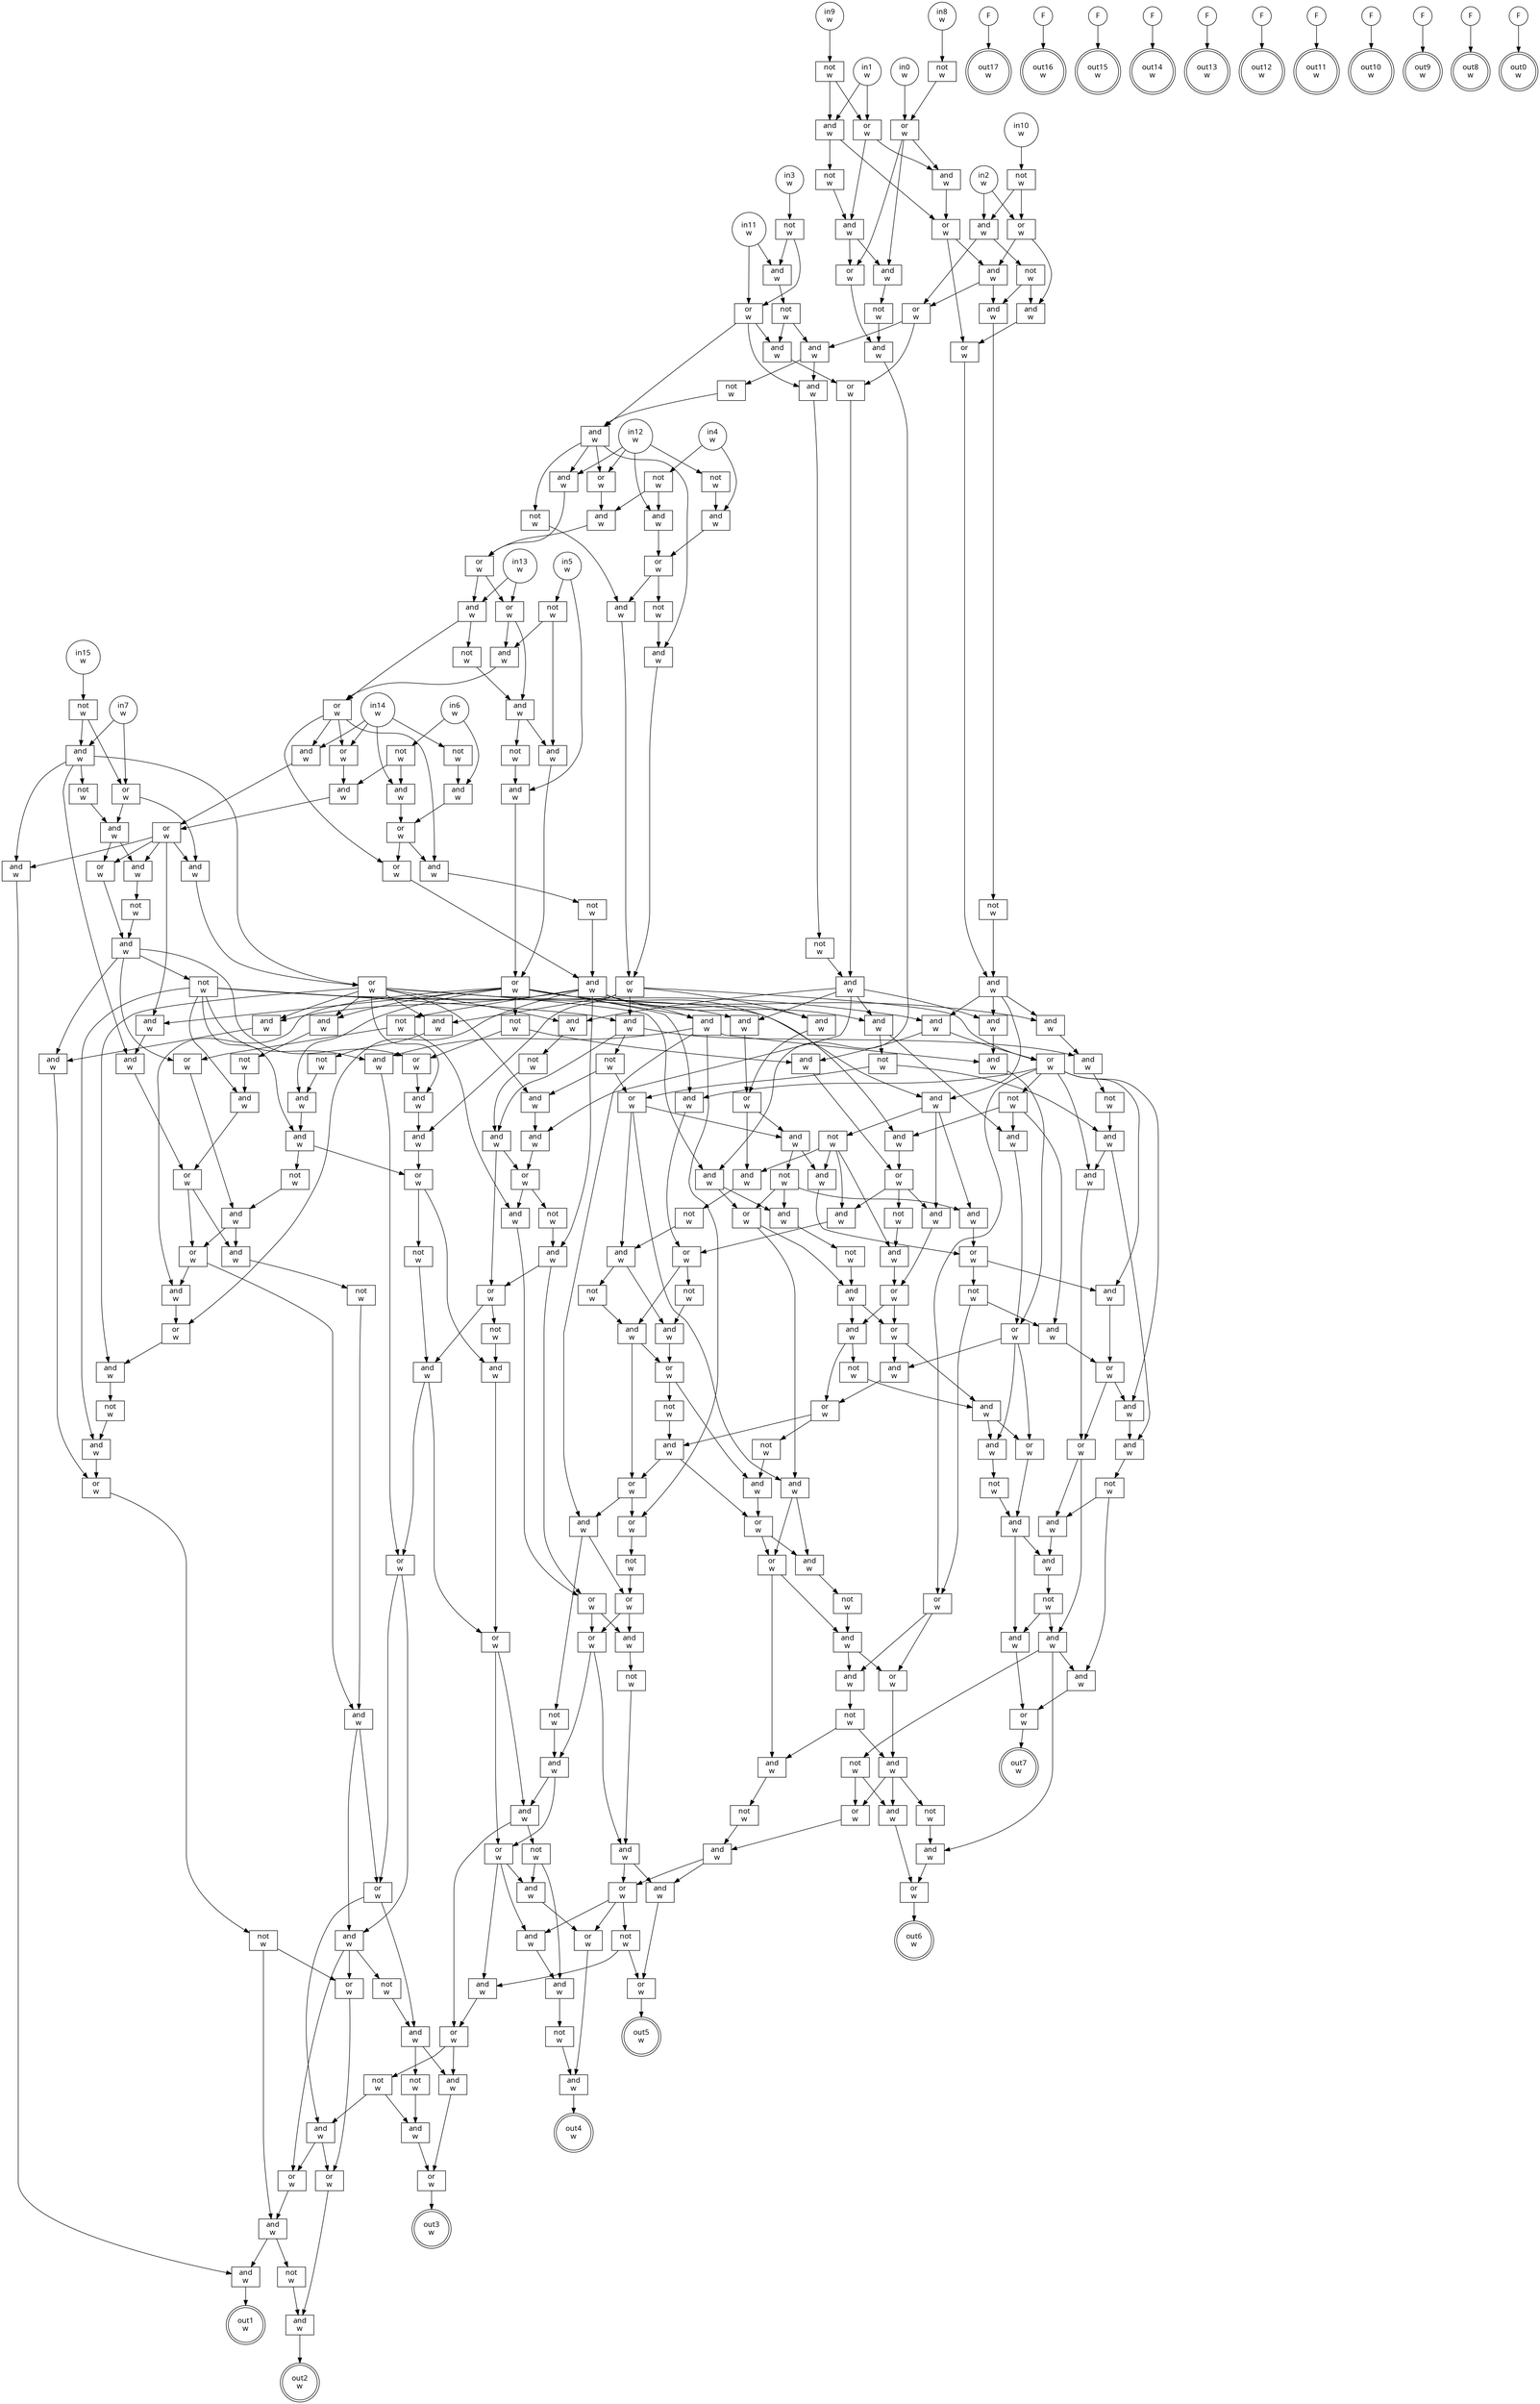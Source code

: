 digraph circuit{
	node [style = filled, fillcolor = white,shape=rect, fontname=geneva]
	g0 [label="in0\nw",shape=circle,fillcolor=white]
	g1 [label="in1\nw",shape=circle,fillcolor=white]
	g2 [label="in2\nw",shape=circle,fillcolor=white]
	g3 [label="in3\nw",shape=circle,fillcolor=white]
	g4 [label="in4\nw",shape=circle,fillcolor=white]
	g5 [label="in5\nw",shape=circle,fillcolor=white]
	g6 [label="in6\nw",shape=circle,fillcolor=white]
	g7 [label="in7\nw",shape=circle,fillcolor=white]
	g8 [label="in8\nw",shape=circle,fillcolor=white]
	g9 [label="in9\nw",shape=circle,fillcolor=white]
	g10 [label="in10\nw",shape=circle,fillcolor=white]
	g11 [label="in11\nw",shape=circle,fillcolor=white]
	g12 [label="in12\nw",shape=circle,fillcolor=white]
	g13 [label="in13\nw",shape=circle,fillcolor=white]
	g14 [label="in14\nw",shape=circle,fillcolor=white]
	g15 [label="in15\nw",shape=circle,fillcolor=white]
	g16 [label="F",shape=circle,fillcolor=white]
	g17 [label="F",shape=circle,fillcolor=white]
	g18 [label="F",shape=circle,fillcolor=white]
	g19 [label="F",shape=circle,fillcolor=white]
	g20 [label="F",shape=circle,fillcolor=white]
	g21 [label="F",shape=circle,fillcolor=white]
	g22 [label="F",shape=circle,fillcolor=white]
	g23 [label="F",shape=circle,fillcolor=white]
	g24 [label="F",shape=circle,fillcolor=white]
	g25 [label="F",shape=circle,fillcolor=white]
	g26 [label="F",shape=circle,fillcolor=white]
	g27 [label="not\nw",fillcolor=white]
	g28 [label="not\nw",fillcolor=white]
	g29 [label="not\nw",fillcolor=white]
	g30 [label="not\nw",fillcolor=white]
	g31 [label="not\nw",fillcolor=white]
	g32 [label="not\nw",fillcolor=white]
	g33 [label="and\nw",fillcolor=white]
	g34 [label="not\nw",fillcolor=white]
	g35 [label="or\nw",fillcolor=white]
	g36 [label="and\nw",fillcolor=white]
	g37 [label="and\nw",fillcolor=white]
	g38 [label="not\nw",fillcolor=white]
	g39 [label="and\nw",fillcolor=white]
	g40 [label="or\nw",fillcolor=white]
	g41 [label="not\nw",fillcolor=white]
	g42 [label="and\nw",fillcolor=white]
	g43 [label="not\nw",fillcolor=white]
	g44 [label="and\nw",fillcolor=white]
	g45 [label="or\nw",fillcolor=white]
	g46 [label="not\nw",fillcolor=white]
	g47 [label="not\nw",fillcolor=white]
	g48 [label="or\nw",fillcolor=white]
	g49 [label="and\nw",fillcolor=white]
	g50 [label="not\nw",fillcolor=white]
	g51 [label="and\nw",fillcolor=white]
	g52 [label="or\nw",fillcolor=white]
	g53 [label="and\nw",fillcolor=white]
	g54 [label="not\nw",fillcolor=white]
	g55 [label="and\nw",fillcolor=white]
	g56 [label="or\nw",fillcolor=white]
	g57 [label="and\nw",fillcolor=white]
	g58 [label="not\nw",fillcolor=white]
	g59 [label="and\nw",fillcolor=white]
	g60 [label="or\nw",fillcolor=white]
	g61 [label="and\nw",fillcolor=white]
	g62 [label="or\nw",fillcolor=white]
	g63 [label="and\nw",fillcolor=white]
	g64 [label="and\nw",fillcolor=white]
	g65 [label="not\nw",fillcolor=white]
	g66 [label="or\nw",fillcolor=white]
	g67 [label="and\nw",fillcolor=white]
	g68 [label="and\nw",fillcolor=white]
	g69 [label="not\nw",fillcolor=white]
	g70 [label="not\nw",fillcolor=white]
	g71 [label="and\nw",fillcolor=white]
	g72 [label="or\nw",fillcolor=white]
	g73 [label="and\nw",fillcolor=white]
	g74 [label="and\nw",fillcolor=white]
	g75 [label="or\nw",fillcolor=white]
	g76 [label="and\nw",fillcolor=white]
	g77 [label="not\nw",fillcolor=white]
	g78 [label="or\nw",fillcolor=white]
	g79 [label="and\nw",fillcolor=white]
	g80 [label="and\nw",fillcolor=white]
	g81 [label="not\nw",fillcolor=white]
	g82 [label="and\nw",fillcolor=white]
	g83 [label="or\nw",fillcolor=white]
	g84 [label="not\nw",fillcolor=white]
	g85 [label="and\nw",fillcolor=white]
	g86 [label="or\nw",fillcolor=white]
	g87 [label="or\nw",fillcolor=white]
	g88 [label="and\nw",fillcolor=white]
	g89 [label="and\nw",fillcolor=white]
	g90 [label="or\nw",fillcolor=white]
	g91 [label="or\nw",fillcolor=white]
	g92 [label="and\nw",fillcolor=white]
	g93 [label="not\nw",fillcolor=white]
	g94 [label="and\nw",fillcolor=white]
	g95 [label="or\nw",fillcolor=white]
	g96 [label="not\nw",fillcolor=white]
	g97 [label="and\nw",fillcolor=white]
	g98 [label="or\nw",fillcolor=white]
	g99 [label="and\nw",fillcolor=white]
	g100 [label="and\nw",fillcolor=white]
	g101 [label="not\nw",fillcolor=white]
	g102 [label="and\nw",fillcolor=white]
	g103 [label="and\nw",fillcolor=white]
	g104 [label="and\nw",fillcolor=white]
	g105 [label="or\nw",fillcolor=white]
	g106 [label="and\nw",fillcolor=white]
	g107 [label="or\nw",fillcolor=white]
	g108 [label="and\nw",fillcolor=white]
	g109 [label="not\nw",fillcolor=white]
	g110 [label="and\nw",fillcolor=white]
	g111 [label="and\nw",fillcolor=white]
	g112 [label="and\nw",fillcolor=white]
	g113 [label="and\nw",fillcolor=white]
	g114 [label="and\nw",fillcolor=white]
	g115 [label="not\nw",fillcolor=white]
	g116 [label="or\nw",fillcolor=white]
	g117 [label="and\nw",fillcolor=white]
	g118 [label="not\nw",fillcolor=white]
	g119 [label="and\nw",fillcolor=white]
	g120 [label="or\nw",fillcolor=white]
	g121 [label="and\nw",fillcolor=white]
	g122 [label="not\nw",fillcolor=white]
	g123 [label="and\nw",fillcolor=white]
	g124 [label="and\nw",fillcolor=white]
	g125 [label="and\nw",fillcolor=white]
	g126 [label="not\nw",fillcolor=white]
	g127 [label="and\nw",fillcolor=white]
	g128 [label="and\nw",fillcolor=white]
	g129 [label="not\nw",fillcolor=white]
	g130 [label="and\nw",fillcolor=white]
	g131 [label="or\nw",fillcolor=white]
	g132 [label="and\nw",fillcolor=white]
	g133 [label="or\nw",fillcolor=white]
	g134 [label="and\nw",fillcolor=white]
	g135 [label="not\nw",fillcolor=white]
	g136 [label="and\nw",fillcolor=white]
	g137 [label="or\nw",fillcolor=white]
	g138 [label="not\nw",fillcolor=white]
	g139 [label="and\nw",fillcolor=white]
	g140 [label="not\nw",fillcolor=white]
	g141 [label="and\nw",fillcolor=white]
	g142 [label="and\nw",fillcolor=white]
	g143 [label="or\nw",fillcolor=white]
	g144 [label="not\nw",fillcolor=white]
	g145 [label="or\nw",fillcolor=white]
	g146 [label="and\nw",fillcolor=white]
	g147 [label="and\nw",fillcolor=white]
	g148 [label="not\nw",fillcolor=white]
	g149 [label="or\nw",fillcolor=white]
	g150 [label="and\nw",fillcolor=white]
	g151 [label="or\nw",fillcolor=white]
	g152 [label="and\nw",fillcolor=white]
	g153 [label="not\nw",fillcolor=white]
	g154 [label="and\nw",fillcolor=white]
	g155 [label="and\nw",fillcolor=white]
	g156 [label="not\nw",fillcolor=white]
	g157 [label="and\nw",fillcolor=white]
	g158 [label="or\nw",fillcolor=white]
	g159 [label="and\nw",fillcolor=white]
	g160 [label="not\nw",fillcolor=white]
	g161 [label="and\nw",fillcolor=white]
	g162 [label="or\nw",fillcolor=white]
	g163 [label="or\nw",fillcolor=white]
	g164 [label="and\nw",fillcolor=white]
	g165 [label="or\nw",fillcolor=white]
	g166 [label="or\nw",fillcolor=white]
	g167 [label="and\nw",fillcolor=white]
	g168 [label="or\nw",fillcolor=white]
	g169 [label="not\nw",fillcolor=white]
	g170 [label="and\nw",fillcolor=white]
	g171 [label="not\nw",fillcolor=white]
	g172 [label="not\nw",fillcolor=white]
	g173 [label="and\nw",fillcolor=white]
	g174 [label="or\nw",fillcolor=white]
	g175 [label="or\nw",fillcolor=white]
	g176 [label="and\nw",fillcolor=white]
	g177 [label="and\nw",fillcolor=white]
	g178 [label="and\nw",fillcolor=white]
	g179 [label="not\nw",fillcolor=white]
	g180 [label="and\nw",fillcolor=white]
	g181 [label="and\nw",fillcolor=white]
	g182 [label="or\nw",fillcolor=white]
	g183 [label="and\nw",fillcolor=white]
	g184 [label="and\nw",fillcolor=white]
	g185 [label="not\nw",fillcolor=white]
	g186 [label="and\nw",fillcolor=white]
	g187 [label="and\nw",fillcolor=white]
	g188 [label="and\nw",fillcolor=white]
	g189 [label="or\nw",fillcolor=white]
	g190 [label="not\nw",fillcolor=white]
	g191 [label="and\nw",fillcolor=white]
	g192 [label="and\nw",fillcolor=white]
	g193 [label="and\nw",fillcolor=white]
	g194 [label="not\nw",fillcolor=white]
	g195 [label="and\nw",fillcolor=white]
	g196 [label="or\nw",fillcolor=white]
	g197 [label="and\nw",fillcolor=white]
	g198 [label="not\nw",fillcolor=white]
	g199 [label="and\nw",fillcolor=white]
	g200 [label="or\nw",fillcolor=white]
	g201 [label="or\nw",fillcolor=white]
	g202 [label="and\nw",fillcolor=white]
	g203 [label="and\nw",fillcolor=white]
	g204 [label="not\nw",fillcolor=white]
	g205 [label="and\nw",fillcolor=white]
	g206 [label="or\nw",fillcolor=white]
	g207 [label="and\nw",fillcolor=white]
	g208 [label="or\nw",fillcolor=white]
	g209 [label="and\nw",fillcolor=white]
	g210 [label="not\nw",fillcolor=white]
	g211 [label="and\nw",fillcolor=white]
	g212 [label="not\nw",fillcolor=white]
	g213 [label="and\nw",fillcolor=white]
	g214 [label="or\nw",fillcolor=white]
	g215 [label="and\nw",fillcolor=white]
	g216 [label="not\nw",fillcolor=white]
	g217 [label="and\nw",fillcolor=white]
	g218 [label="or\nw",fillcolor=white]
	g219 [label="not\nw",fillcolor=white]
	g220 [label="and\nw",fillcolor=white]
	g221 [label="and\nw",fillcolor=white]
	g222 [label="or\nw",fillcolor=white]
	g223 [label="and\nw",fillcolor=white]
	g224 [label="not\nw",fillcolor=white]
	g225 [label="or\nw",fillcolor=white]
	g226 [label="and\nw",fillcolor=white]
	g227 [label="and\nw",fillcolor=white]
	g228 [label="and\nw",fillcolor=white]
	g229 [label="not\nw",fillcolor=white]
	g230 [label="or\nw",fillcolor=white]
	g231 [label="and\nw",fillcolor=white]
	g232 [label="or\nw",fillcolor=white]
	g233 [label="and\nw",fillcolor=white]
	g234 [label="and\nw",fillcolor=white]
	g235 [label="or\nw",fillcolor=white]
	g236 [label="and\nw",fillcolor=white]
	g237 [label="or\nw",fillcolor=white]
	g238 [label="and\nw",fillcolor=white]
	g239 [label="not\nw",fillcolor=white]
	g240 [label="or\nw",fillcolor=white]
	g241 [label="not\nw",fillcolor=white]
	g242 [label="or\nw",fillcolor=white]
	g243 [label="or\nw",fillcolor=white]
	g244 [label="and\nw",fillcolor=white]
	g245 [label="and\nw",fillcolor=white]
	g246 [label="not\nw",fillcolor=white]
	g247 [label="or\nw",fillcolor=white]
	g248 [label="and\nw",fillcolor=white]
	g249 [label="and\nw",fillcolor=white]
	g250 [label="not\nw",fillcolor=white]
	g251 [label="and\nw",fillcolor=white]
	g252 [label="not\nw",fillcolor=white]
	g253 [label="and\nw",fillcolor=white]
	g254 [label="or\nw",fillcolor=white]
	g255 [label="not\nw",fillcolor=white]
	g256 [label="and\nw",fillcolor=white]
	g257 [label="or\nw",fillcolor=white]
	g258 [label="and\nw",fillcolor=white]
	g259 [label="not\nw",fillcolor=white]
	g260 [label="and\nw",fillcolor=white]
	g261 [label="and\nw",fillcolor=white]
	g262 [label="not\nw",fillcolor=white]
	g263 [label="and\nw",fillcolor=white]
	g264 [label="and\nw",fillcolor=white]
	g265 [label="not\nw",fillcolor=white]
	g266 [label="and\nw",fillcolor=white]
	g267 [label="or\nw",fillcolor=white]
	g268 [label="and\nw",fillcolor=white]
	g269 [label="or\nw",fillcolor=white]
	g270 [label="and\nw",fillcolor=white]
	g271 [label="not\nw",fillcolor=white]
	g272 [label="and\nw",fillcolor=white]
	g273 [label="or\nw",fillcolor=white]
	g274 [label="and\nw",fillcolor=white]
	g275 [label="not\nw",fillcolor=white]
	g276 [label="and\nw",fillcolor=white]
	g277 [label="and\nw",fillcolor=white]
	g278 [label="or\nw",fillcolor=white]
	g279 [label="not\nw",fillcolor=white]
	g280 [label="and\nw",fillcolor=white]
	g281 [label="or\nw",fillcolor=white]
	g282 [label="and\nw",fillcolor=white]
	g283 [label="not\nw",fillcolor=white]
	g284 [label="and\nw",fillcolor=white]
	g285 [label="or\nw",fillcolor=white]
	g286 [label="or\nw",fillcolor=white]
	g287 [label="and\nw",fillcolor=white]
	g288 [label="and\nw",fillcolor=white]
	g289 [label="not\nw",fillcolor=white]
	g290 [label="and\nw",fillcolor=white]
	g291 [label="not\nw",fillcolor=white]
	g292 [label="and\nw",fillcolor=white]
	g293 [label="or\nw",fillcolor=white]
	g294 [label="and\nw",fillcolor=white]
	g295 [label="not\nw",fillcolor=white]
	g296 [label="and\nw",fillcolor=white]
	g297 [label="or\nw",fillcolor=white]
	g298 [label="and\nw",fillcolor=white]
	g299 [label="or\nw",fillcolor=white]
	g300 [label="or\nw",fillcolor=white]
	g301 [label="and\nw",fillcolor=white]
	g302 [label="and\nw",fillcolor=white]
	g303 [label="not\nw",fillcolor=white]
	g304 [label="and\nw",fillcolor=white]
	g305 [label="and\nw",fillcolor=white]
	g306 [label="or\nw",fillcolor=white]
	g307 [label="out0\nw",shape=doublecircle,fillcolor=white]
	g308 [label="out1\nw",shape=doublecircle,fillcolor=white]
	g309 [label="out2\nw",shape=doublecircle,fillcolor=white]
	g310 [label="out3\nw",shape=doublecircle,fillcolor=white]
	g311 [label="out4\nw",shape=doublecircle,fillcolor=white]
	g312 [label="out5\nw",shape=doublecircle,fillcolor=white]
	g313 [label="out6\nw",shape=doublecircle,fillcolor=white]
	g314 [label="out7\nw",shape=doublecircle,fillcolor=white]
	g315 [label="out8\nw",shape=doublecircle,fillcolor=white]
	g316 [label="out9\nw",shape=doublecircle,fillcolor=white]
	g317 [label="out10\nw",shape=doublecircle,fillcolor=white]
	g318 [label="out11\nw",shape=doublecircle,fillcolor=white]
	g319 [label="out12\nw",shape=doublecircle,fillcolor=white]
	g320 [label="out13\nw",shape=doublecircle,fillcolor=white]
	g321 [label="out14\nw",shape=doublecircle,fillcolor=white]
	g322 [label="out15\nw",shape=doublecircle,fillcolor=white]
	g323 [label="out16\nw",shape=doublecircle,fillcolor=white]
	g324 [label="out17\nw",shape=doublecircle,fillcolor=white]
	edge [fontname=Geneva,fontcolor=forestgreen]
	g0->g60
	g1->g56
	g1->g57
	g2->g52
	g2->g53
	g3->g47
	g4->g42
	g4->g43
	g5->g41
	g5->g82
	g6->g37
	g6->g38
	g7->g33
	g7->g35
	g8->g32
	g9->g31
	g10->g30
	g11->g48
	g11->g49
	g12->g29
	g12->g44
	g12->g72
	g12->g74
	g13->g76
	g13->g78
	g14->g28
	g14->g39
	g14->g87
	g14->g89
	g15->g27
	g16->g324
	g17->g323
	g18->g322
	g19->g321
	g20->g320
	g21->g319
	g22->g318
	g23->g317
	g24->g316
	g25->g315
	g26->g307
	g27->g33
	g27->g35
	g28->g37
	g29->g42
	g30->g52
	g30->g53
	g31->g56
	g31->g57
	g32->g60
	g33->g34
	g33->g98
	g33->g104
	g33->g106
	g34->g36
	g35->g36
	g35->g97
	g36->g91
	g36->g92
	g37->g40
	g38->g39
	g38->g88
	g39->g40
	g40->g107
	g40->g108
	g41->g80
	g41->g85
	g42->g45
	g43->g44
	g43->g73
	g44->g45
	g45->g46
	g45->g119
	g46->g117
	g47->g48
	g47->g49
	g48->g51
	g48->g68
	g48->g71
	g49->g50
	g50->g51
	g50->g67
	g51->g145
	g52->g55
	g52->g63
	g53->g54
	g53->g66
	g54->g55
	g54->g64
	g55->g175
	g56->g59
	g56->g61
	g57->g58
	g57->g62
	g58->g59
	g59->g223
	g59->g225
	g60->g61
	g60->g223
	g60->g225
	g61->g62
	g62->g63
	g62->g175
	g63->g64
	g63->g66
	g64->g65
	g65->g176
	g66->g67
	g66->g145
	g67->g68
	g67->g70
	g68->g69
	g69->g146
	g70->g71
	g71->g72
	g71->g74
	g71->g117
	g71->g118
	g72->g73
	g73->g75
	g74->g75
	g75->g76
	g75->g78
	g76->g77
	g76->g86
	g77->g79
	g78->g79
	g78->g85
	g79->g80
	g79->g81
	g80->g83
	g81->g82
	g82->g83
	g83->g84
	g83->g100
	g83->g103
	g83->g111
	g83->g127
	g83->g132
	g83->g177
	g83->g184
	g83->g187
	g84->g95
	g84->g188
	g85->g86
	g86->g87
	g86->g89
	g86->g107
	g86->g108
	g87->g88
	g88->g90
	g89->g90
	g90->g91
	g90->g92
	g90->g97
	g90->g103
	g90->g106
	g91->g94
	g92->g93
	g93->g94
	g94->g95
	g94->g96
	g94->g114
	g94->g116
	g95->g99
	g96->g102
	g96->g112
	g96->g121
	g96->g128
	g96->g136
	g96->g150
	g96->g181
	g97->g98
	g98->g99
	g98->g100
	g98->g113
	g98->g123
	g98->g125
	g98->g134
	g98->g155
	g98->g191
	g98->g227
	g99->g142
	g100->g101
	g101->g102
	g102->g105
	g103->g104
	g104->g105
	g105->g131
	g105->g139
	g106->g302
	g107->g110
	g108->g109
	g109->g110
	g110->g111
	g110->g113
	g110->g115
	g110->g124
	g110->g133
	g110->g147
	g110->g161
	g111->g112
	g111->g221
	g111->g238
	g111->g240
	g112->g165
	g113->g114
	g114->g137
	g115->g116
	g115->g159
	g116->g130
	g117->g120
	g118->g119
	g119->g120
	g120->g121
	g120->g124
	g120->g125
	g120->g142
	g120->g182
	g121->g122
	g121->g157
	g121->g178
	g122->g123
	g122->g149
	g123->g154
	g124->g151
	g125->g126
	g126->g127
	g127->g128
	g128->g129
	g128->g143
	g129->g130
	g130->g131
	g130->g139
	g131->g132
	g131->g141
	g132->g133
	g133->g134
	g134->g135
	g135->g136
	g136->g137
	g137->g138
	g138->g168
	g138->g301
	g139->g140
	g140->g141
	g141->g166
	g141->g167
	g142->g143
	g143->g144
	g143->g173
	g144->g164
	g145->g146
	g146->g147
	g146->g150
	g146->g154
	g146->g155
	g146->g220
	g147->g148
	g147->g186
	g148->g149
	g148->g180
	g149->g152
	g149->g211
	g149->g268
	g150->g151
	g151->g152
	g151->g209
	g152->g153
	g152->g195
	g153->g192
	g153->g228
	g153->g230
	g154->g158
	g155->g156
	g156->g157
	g157->g158
	g157->g163
	g158->g159
	g158->g160
	g159->g162
	g160->g161
	g161->g162
	g161->g163
	g162->g243
	g162->g249
	g163->g164
	g163->g172
	g164->g165
	g164->g174
	g165->g166
	g165->g167
	g166->g170
	g166->g298
	g167->g168
	g167->g169
	g167->g300
	g168->g299
	g169->g170
	g170->g171
	g170->g294
	g171->g296
	g172->g173
	g173->g174
	g174->g245
	g174->g247
	g175->g176
	g176->g177
	g176->g181
	g176->g191
	g176->g220
	g177->g178
	g178->g179
	g179->g180
	g180->g183
	g180->g203
	g181->g182
	g181->g188
	g182->g183
	g182->g184
	g182->g185
	g182->g197
	g182->g202
	g182->g206
	g183->g201
	g184->g214
	g185->g186
	g185->g187
	g185->g199
	g186->g222
	g187->g189
	g188->g189
	g189->g190
	g189->g193
	g189->g213
	g190->g207
	g191->g192
	g191->g193
	g191->g194
	g192->g196
	g193->g208
	g194->g195
	g194->g207
	g194->g209
	g194->g213
	g195->g196
	g196->g197
	g196->g198
	g197->g200
	g198->g199
	g198->g206
	g199->g200
	g200->g201
	g200->g202
	g201->g205
	g201->g263
	g202->g203
	g203->g204
	g204->g205
	g204->g264
	g205->g261
	g206->g273
	g206->g274
	g207->g208
	g208->g232
	g208->g234
	g209->g210
	g210->g211
	g211->g212
	g211->g217
	g212->g215
	g213->g214
	g214->g215
	g214->g216
	g215->g218
	g215->g237
	g216->g217
	g217->g218
	g218->g219
	g218->g253
	g219->g236
	g220->g221
	g221->g222
	g222->g233
	g222->g257
	g222->g258
	g223->g224
	g224->g226
	g225->g226
	g226->g227
	g227->g228
	g227->g230
	g228->g229
	g229->g231
	g230->g231
	g230->g268
	g231->g232
	g231->g234
	g232->g233
	g232->g256
	g233->g235
	g234->g235
	g234->g255
	g235->g236
	g235->g252
	g236->g237
	g236->g254
	g237->g238
	g237->g240
	g238->g239
	g238->g242
	g239->g244
	g240->g241
	g241->g242
	g242->g243
	g242->g249
	g243->g244
	g243->g251
	g244->g245
	g244->g247
	g245->g246
	g245->g293
	g246->g248
	g246->g288
	g247->g248
	g247->g287
	g247->g292
	g248->g286
	g249->g250
	g250->g251
	g251->g285
	g251->g305
	g252->g253
	g253->g254
	g254->g269
	g254->g270
	g255->g256
	g256->g257
	g256->g258
	g257->g260
	g258->g259
	g259->g260
	g260->g261
	g260->g266
	g261->g262
	g262->g263
	g262->g266
	g263->g264
	g263->g265
	g263->g280
	g264->g267
	g265->g277
	g265->g278
	g266->g267
	g267->g314
	g268->g269
	g268->g270
	g269->g272
	g269->g282
	g270->g271
	g271->g272
	g272->g273
	g272->g274
	g273->g276
	g274->g275
	g275->g276
	g275->g282
	g276->g277
	g276->g278
	g276->g279
	g277->g281
	g278->g284
	g279->g280
	g280->g281
	g281->g313
	g282->g283
	g283->g284
	g284->g285
	g284->g305
	g285->g286
	g285->g287
	g285->g291
	g286->g290
	g287->g288
	g288->g289
	g289->g290
	g290->g311
	g291->g292
	g291->g306
	g292->g293
	g293->g294
	g293->g295
	g294->g297
	g295->g296
	g295->g298
	g296->g297
	g297->g310
	g298->g299
	g298->g300
	g299->g304
	g300->g301
	g301->g302
	g301->g303
	g302->g308
	g303->g304
	g304->g309
	g305->g306
	g306->g312
}